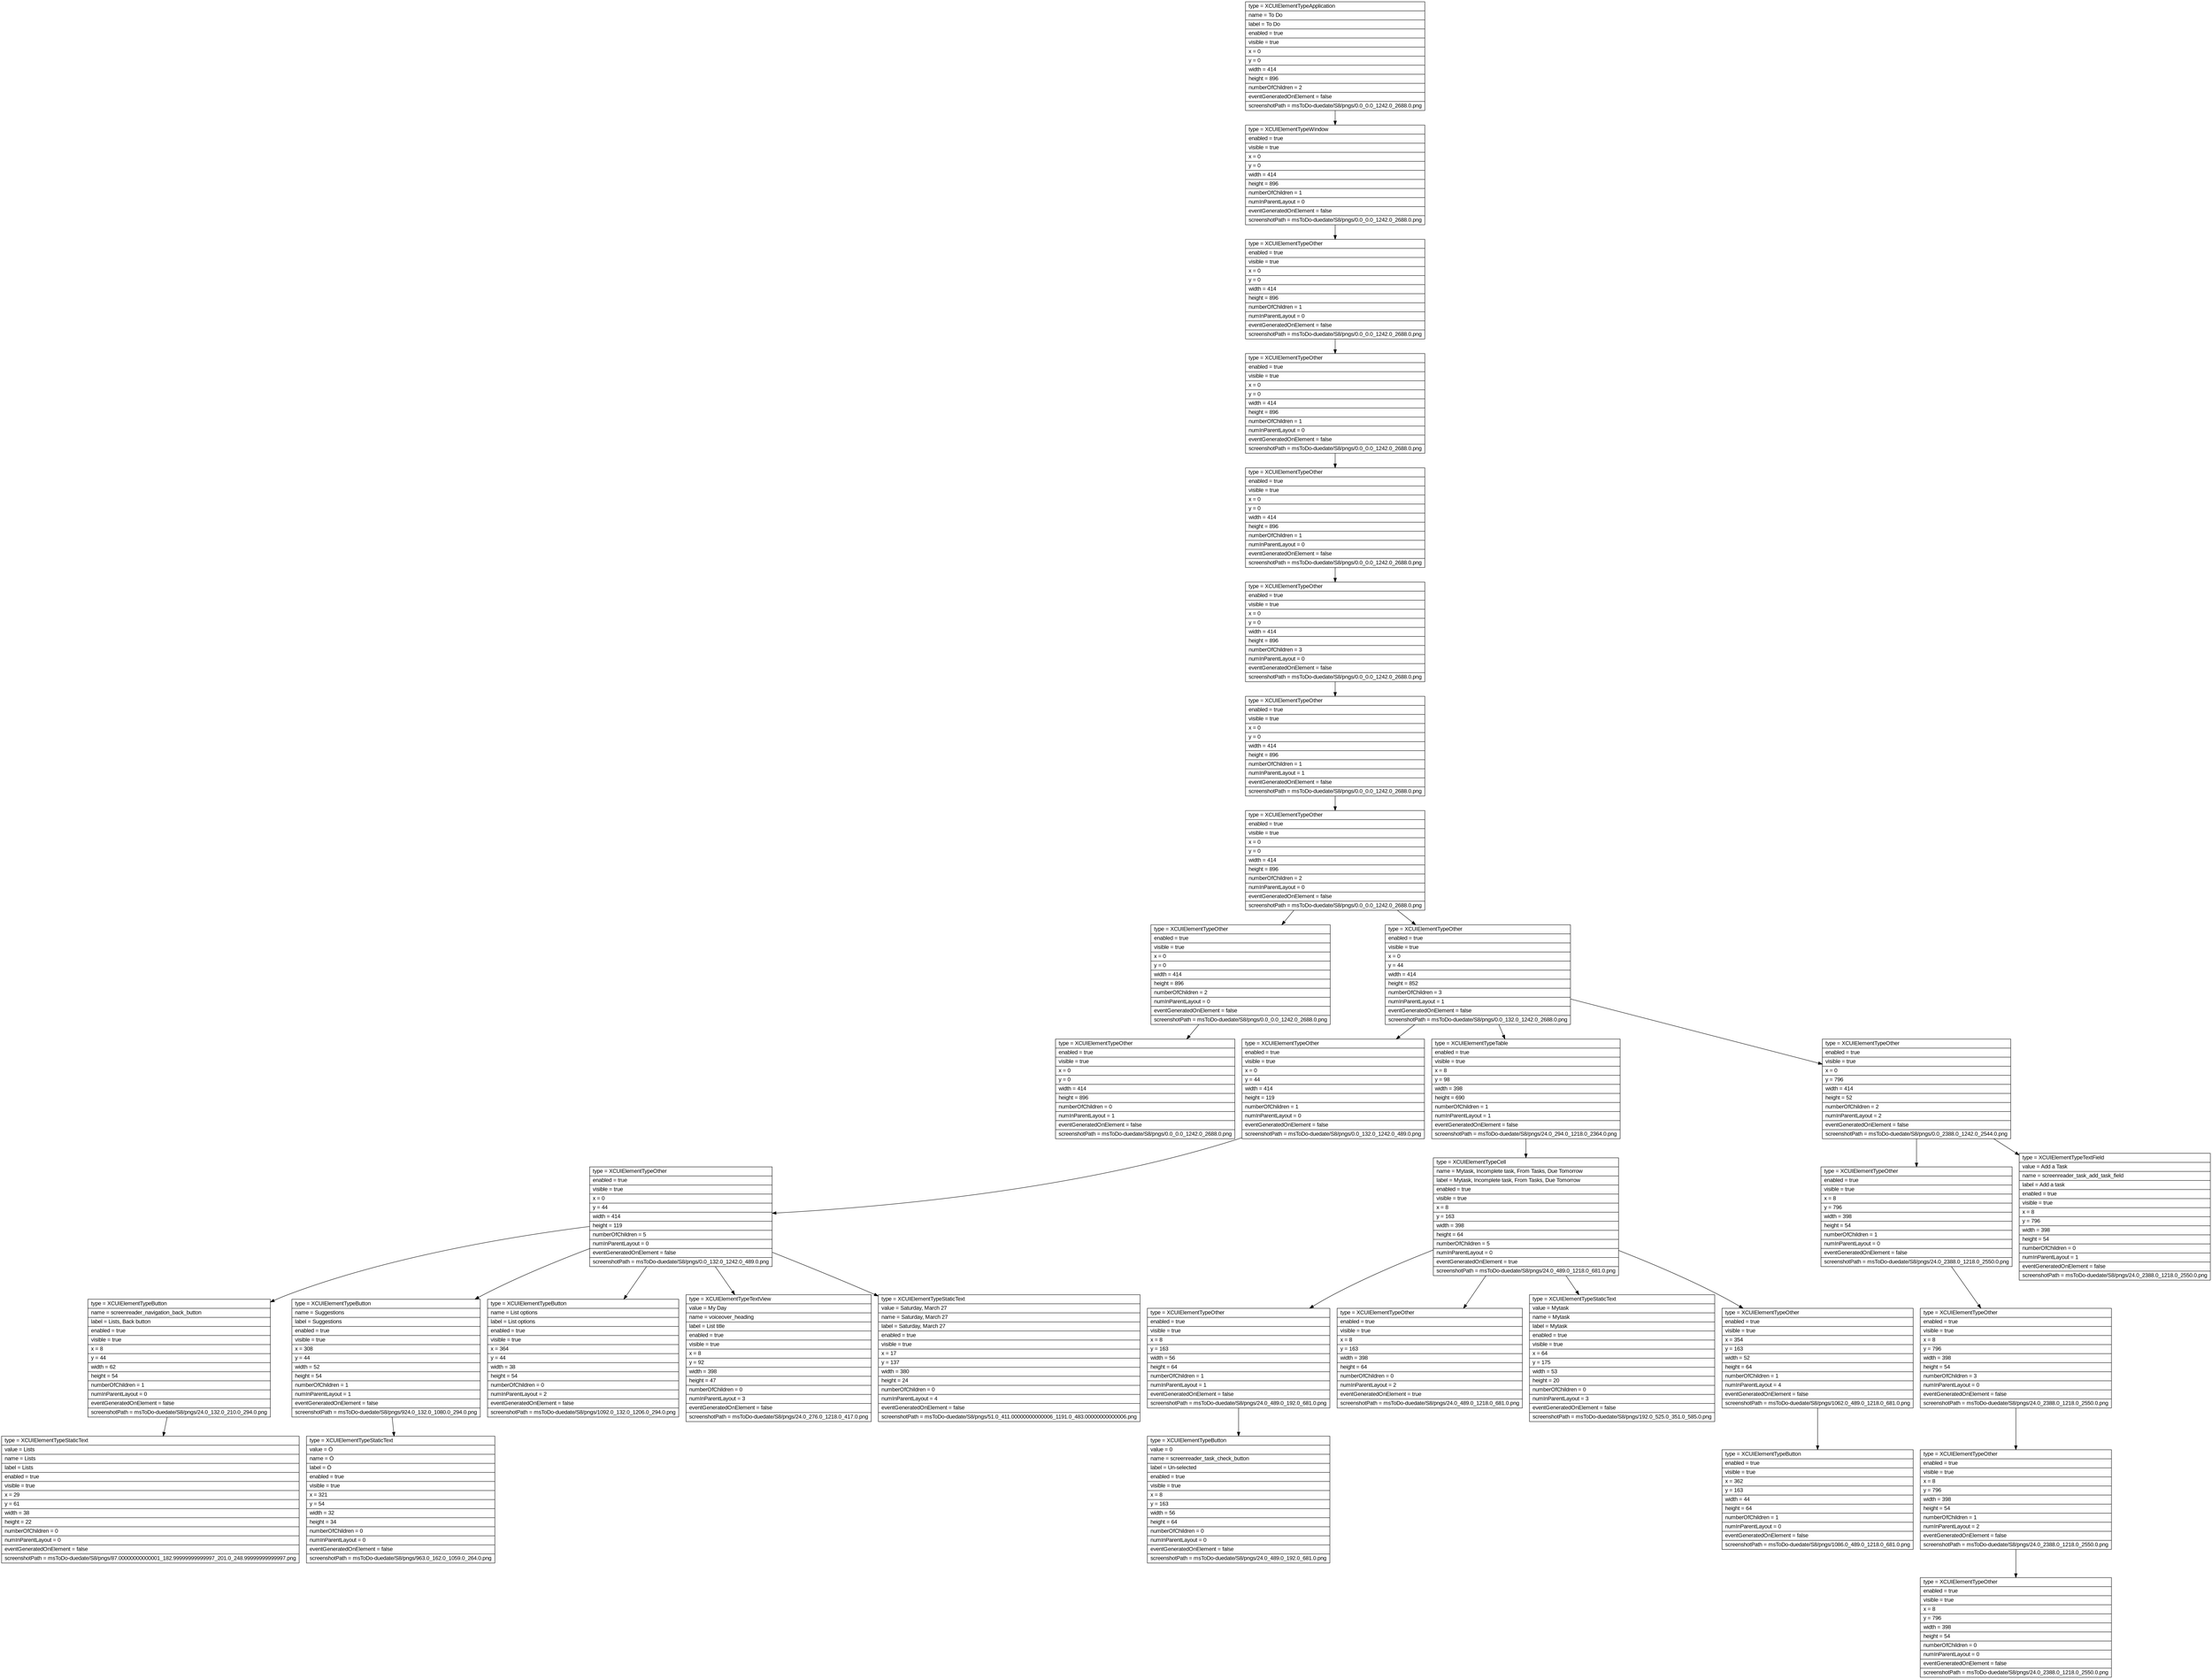 digraph Layout {

	node [shape=record fontname=Arial];

	0	[label="{type = XCUIElementTypeApplication\l|name = To Do\l|label = To Do\l|enabled = true\l|visible = true\l|x = 0\l|y = 0\l|width = 414\l|height = 896\l|numberOfChildren = 2\l|eventGeneratedOnElement = false \l|screenshotPath = msToDo-duedate/S8/pngs/0.0_0.0_1242.0_2688.0.png\l}"]
	1	[label="{type = XCUIElementTypeWindow\l|enabled = true\l|visible = true\l|x = 0\l|y = 0\l|width = 414\l|height = 896\l|numberOfChildren = 1\l|numInParentLayout = 0\l|eventGeneratedOnElement = false \l|screenshotPath = msToDo-duedate/S8/pngs/0.0_0.0_1242.0_2688.0.png\l}"]
	2	[label="{type = XCUIElementTypeOther\l|enabled = true\l|visible = true\l|x = 0\l|y = 0\l|width = 414\l|height = 896\l|numberOfChildren = 1\l|numInParentLayout = 0\l|eventGeneratedOnElement = false \l|screenshotPath = msToDo-duedate/S8/pngs/0.0_0.0_1242.0_2688.0.png\l}"]
	3	[label="{type = XCUIElementTypeOther\l|enabled = true\l|visible = true\l|x = 0\l|y = 0\l|width = 414\l|height = 896\l|numberOfChildren = 1\l|numInParentLayout = 0\l|eventGeneratedOnElement = false \l|screenshotPath = msToDo-duedate/S8/pngs/0.0_0.0_1242.0_2688.0.png\l}"]
	4	[label="{type = XCUIElementTypeOther\l|enabled = true\l|visible = true\l|x = 0\l|y = 0\l|width = 414\l|height = 896\l|numberOfChildren = 1\l|numInParentLayout = 0\l|eventGeneratedOnElement = false \l|screenshotPath = msToDo-duedate/S8/pngs/0.0_0.0_1242.0_2688.0.png\l}"]
	5	[label="{type = XCUIElementTypeOther\l|enabled = true\l|visible = true\l|x = 0\l|y = 0\l|width = 414\l|height = 896\l|numberOfChildren = 3\l|numInParentLayout = 0\l|eventGeneratedOnElement = false \l|screenshotPath = msToDo-duedate/S8/pngs/0.0_0.0_1242.0_2688.0.png\l}"]
	6	[label="{type = XCUIElementTypeOther\l|enabled = true\l|visible = true\l|x = 0\l|y = 0\l|width = 414\l|height = 896\l|numberOfChildren = 1\l|numInParentLayout = 1\l|eventGeneratedOnElement = false \l|screenshotPath = msToDo-duedate/S8/pngs/0.0_0.0_1242.0_2688.0.png\l}"]
	7	[label="{type = XCUIElementTypeOther\l|enabled = true\l|visible = true\l|x = 0\l|y = 0\l|width = 414\l|height = 896\l|numberOfChildren = 2\l|numInParentLayout = 0\l|eventGeneratedOnElement = false \l|screenshotPath = msToDo-duedate/S8/pngs/0.0_0.0_1242.0_2688.0.png\l}"]
	8	[label="{type = XCUIElementTypeOther\l|enabled = true\l|visible = true\l|x = 0\l|y = 0\l|width = 414\l|height = 896\l|numberOfChildren = 2\l|numInParentLayout = 0\l|eventGeneratedOnElement = false \l|screenshotPath = msToDo-duedate/S8/pngs/0.0_0.0_1242.0_2688.0.png\l}"]
	9	[label="{type = XCUIElementTypeOther\l|enabled = true\l|visible = true\l|x = 0\l|y = 44\l|width = 414\l|height = 852\l|numberOfChildren = 3\l|numInParentLayout = 1\l|eventGeneratedOnElement = false \l|screenshotPath = msToDo-duedate/S8/pngs/0.0_132.0_1242.0_2688.0.png\l}"]
	10	[label="{type = XCUIElementTypeOther\l|enabled = true\l|visible = true\l|x = 0\l|y = 0\l|width = 414\l|height = 896\l|numberOfChildren = 0\l|numInParentLayout = 1\l|eventGeneratedOnElement = false \l|screenshotPath = msToDo-duedate/S8/pngs/0.0_0.0_1242.0_2688.0.png\l}"]
	11	[label="{type = XCUIElementTypeOther\l|enabled = true\l|visible = true\l|x = 0\l|y = 44\l|width = 414\l|height = 119\l|numberOfChildren = 1\l|numInParentLayout = 0\l|eventGeneratedOnElement = false \l|screenshotPath = msToDo-duedate/S8/pngs/0.0_132.0_1242.0_489.0.png\l}"]
	12	[label="{type = XCUIElementTypeTable\l|enabled = true\l|visible = true\l|x = 8\l|y = 98\l|width = 398\l|height = 690\l|numberOfChildren = 1\l|numInParentLayout = 1\l|eventGeneratedOnElement = false \l|screenshotPath = msToDo-duedate/S8/pngs/24.0_294.0_1218.0_2364.0.png\l}"]
	13	[label="{type = XCUIElementTypeOther\l|enabled = true\l|visible = true\l|x = 0\l|y = 796\l|width = 414\l|height = 52\l|numberOfChildren = 2\l|numInParentLayout = 2\l|eventGeneratedOnElement = false \l|screenshotPath = msToDo-duedate/S8/pngs/0.0_2388.0_1242.0_2544.0.png\l}"]
	14	[label="{type = XCUIElementTypeOther\l|enabled = true\l|visible = true\l|x = 0\l|y = 44\l|width = 414\l|height = 119\l|numberOfChildren = 5\l|numInParentLayout = 0\l|eventGeneratedOnElement = false \l|screenshotPath = msToDo-duedate/S8/pngs/0.0_132.0_1242.0_489.0.png\l}"]
	15	[label="{type = XCUIElementTypeCell\l|name = Mytask, Incomplete task, From Tasks, Due Tomorrow\l|label = Mytask, Incomplete task, From Tasks, Due Tomorrow\l|enabled = true\l|visible = true\l|x = 8\l|y = 163\l|width = 398\l|height = 64\l|numberOfChildren = 5\l|numInParentLayout = 0\l|eventGeneratedOnElement = true \l|screenshotPath = msToDo-duedate/S8/pngs/24.0_489.0_1218.0_681.0.png\l}"]
	16	[label="{type = XCUIElementTypeOther\l|enabled = true\l|visible = true\l|x = 8\l|y = 796\l|width = 398\l|height = 54\l|numberOfChildren = 1\l|numInParentLayout = 0\l|eventGeneratedOnElement = false \l|screenshotPath = msToDo-duedate/S8/pngs/24.0_2388.0_1218.0_2550.0.png\l}"]
	17	[label="{type = XCUIElementTypeTextField\l|value = Add a Task\l|name = screenreader_task_add_task_field\l|label = Add a task\l|enabled = true\l|visible = true\l|x = 8\l|y = 796\l|width = 398\l|height = 54\l|numberOfChildren = 0\l|numInParentLayout = 1\l|eventGeneratedOnElement = false \l|screenshotPath = msToDo-duedate/S8/pngs/24.0_2388.0_1218.0_2550.0.png\l}"]
	18	[label="{type = XCUIElementTypeButton\l|name = screenreader_navigation_back_button\l|label = Lists, Back button\l|enabled = true\l|visible = true\l|x = 8\l|y = 44\l|width = 62\l|height = 54\l|numberOfChildren = 1\l|numInParentLayout = 0\l|eventGeneratedOnElement = false \l|screenshotPath = msToDo-duedate/S8/pngs/24.0_132.0_210.0_294.0.png\l}"]
	19	[label="{type = XCUIElementTypeButton\l|name = Suggestions\l|label = Suggestions\l|enabled = true\l|visible = true\l|x = 308\l|y = 44\l|width = 52\l|height = 54\l|numberOfChildren = 1\l|numInParentLayout = 1\l|eventGeneratedOnElement = false \l|screenshotPath = msToDo-duedate/S8/pngs/924.0_132.0_1080.0_294.0.png\l}"]
	20	[label="{type = XCUIElementTypeButton\l|name = List options\l|label = List options\l|enabled = true\l|visible = true\l|x = 364\l|y = 44\l|width = 38\l|height = 54\l|numberOfChildren = 0\l|numInParentLayout = 2\l|eventGeneratedOnElement = false \l|screenshotPath = msToDo-duedate/S8/pngs/1092.0_132.0_1206.0_294.0.png\l}"]
	21	[label="{type = XCUIElementTypeTextView\l|value = My Day\l|name = voiceover_heading\l|label = List title\l|enabled = true\l|visible = true\l|x = 8\l|y = 92\l|width = 398\l|height = 47\l|numberOfChildren = 0\l|numInParentLayout = 3\l|eventGeneratedOnElement = false \l|screenshotPath = msToDo-duedate/S8/pngs/24.0_276.0_1218.0_417.0.png\l}"]
	22	[label="{type = XCUIElementTypeStaticText\l|value = Saturday, March 27\l|name = Saturday, March 27\l|label = Saturday, March 27\l|enabled = true\l|visible = true\l|x = 17\l|y = 137\l|width = 380\l|height = 24\l|numberOfChildren = 0\l|numInParentLayout = 4\l|eventGeneratedOnElement = false \l|screenshotPath = msToDo-duedate/S8/pngs/51.0_411.00000000000006_1191.0_483.00000000000006.png\l}"]
	23	[label="{type = XCUIElementTypeOther\l|enabled = true\l|visible = true\l|x = 8\l|y = 163\l|width = 56\l|height = 64\l|numberOfChildren = 1\l|numInParentLayout = 1\l|eventGeneratedOnElement = false \l|screenshotPath = msToDo-duedate/S8/pngs/24.0_489.0_192.0_681.0.png\l}"]
	24	[label="{type = XCUIElementTypeOther\l|enabled = true\l|visible = true\l|x = 8\l|y = 163\l|width = 398\l|height = 64\l|numberOfChildren = 0\l|numInParentLayout = 2\l|eventGeneratedOnElement = true \l|screenshotPath = msToDo-duedate/S8/pngs/24.0_489.0_1218.0_681.0.png\l}"]
	25	[label="{type = XCUIElementTypeStaticText\l|value = Mytask\l|name = Mytask\l|label = Mytask\l|enabled = true\l|visible = true\l|x = 64\l|y = 175\l|width = 53\l|height = 20\l|numberOfChildren = 0\l|numInParentLayout = 3\l|eventGeneratedOnElement = false \l|screenshotPath = msToDo-duedate/S8/pngs/192.0_525.0_351.0_585.0.png\l}"]
	26	[label="{type = XCUIElementTypeOther\l|enabled = true\l|visible = true\l|x = 354\l|y = 163\l|width = 52\l|height = 64\l|numberOfChildren = 1\l|numInParentLayout = 4\l|eventGeneratedOnElement = false \l|screenshotPath = msToDo-duedate/S8/pngs/1062.0_489.0_1218.0_681.0.png\l}"]
	27	[label="{type = XCUIElementTypeOther\l|enabled = true\l|visible = true\l|x = 8\l|y = 796\l|width = 398\l|height = 54\l|numberOfChildren = 3\l|numInParentLayout = 0\l|eventGeneratedOnElement = false \l|screenshotPath = msToDo-duedate/S8/pngs/24.0_2388.0_1218.0_2550.0.png\l}"]
	28	[label="{type = XCUIElementTypeStaticText\l|value = Lists\l|name = Lists\l|label = Lists\l|enabled = true\l|visible = true\l|x = 29\l|y = 61\l|width = 38\l|height = 22\l|numberOfChildren = 0\l|numInParentLayout = 0\l|eventGeneratedOnElement = false \l|screenshotPath = msToDo-duedate/S8/pngs/87.00000000000001_182.99999999999997_201.0_248.99999999999997.png\l}"]
	29	[label="{type = XCUIElementTypeStaticText\l|value = Ö\l|name = Ö\l|label = Ö\l|enabled = true\l|visible = true\l|x = 321\l|y = 54\l|width = 32\l|height = 34\l|numberOfChildren = 0\l|numInParentLayout = 0\l|eventGeneratedOnElement = false \l|screenshotPath = msToDo-duedate/S8/pngs/963.0_162.0_1059.0_264.0.png\l}"]
	30	[label="{type = XCUIElementTypeButton\l|value = 0\l|name = screenreader_task_check_button\l|label = Un-selected\l|enabled = true\l|visible = true\l|x = 8\l|y = 163\l|width = 56\l|height = 64\l|numberOfChildren = 0\l|numInParentLayout = 0\l|eventGeneratedOnElement = false \l|screenshotPath = msToDo-duedate/S8/pngs/24.0_489.0_192.0_681.0.png\l}"]
	31	[label="{type = XCUIElementTypeButton\l|enabled = true\l|visible = true\l|x = 362\l|y = 163\l|width = 44\l|height = 64\l|numberOfChildren = 1\l|numInParentLayout = 0\l|eventGeneratedOnElement = false \l|screenshotPath = msToDo-duedate/S8/pngs/1086.0_489.0_1218.0_681.0.png\l}"]
	32	[label="{type = XCUIElementTypeOther\l|enabled = true\l|visible = true\l|x = 8\l|y = 796\l|width = 398\l|height = 54\l|numberOfChildren = 1\l|numInParentLayout = 2\l|eventGeneratedOnElement = false \l|screenshotPath = msToDo-duedate/S8/pngs/24.0_2388.0_1218.0_2550.0.png\l}"]
	33	[label="{type = XCUIElementTypeOther\l|enabled = true\l|visible = true\l|x = 8\l|y = 796\l|width = 398\l|height = 54\l|numberOfChildren = 0\l|numInParentLayout = 0\l|eventGeneratedOnElement = false \l|screenshotPath = msToDo-duedate/S8/pngs/24.0_2388.0_1218.0_2550.0.png\l}"]


	0 -> 1
	1 -> 2
	2 -> 3
	3 -> 4
	4 -> 5
	5 -> 6
	6 -> 7
	7 -> 8
	7 -> 9
	8 -> 10
	9 -> 11
	9 -> 12
	9 -> 13
	11 -> 14
	12 -> 15
	13 -> 16
	13 -> 17
	14 -> 18
	14 -> 19
	14 -> 20
	14 -> 21
	14 -> 22
	15 -> 23
	15 -> 24
	15 -> 25
	15 -> 26
	16 -> 27
	18 -> 28
	19 -> 29
	23 -> 30
	26 -> 31
	27 -> 32
	32 -> 33


}